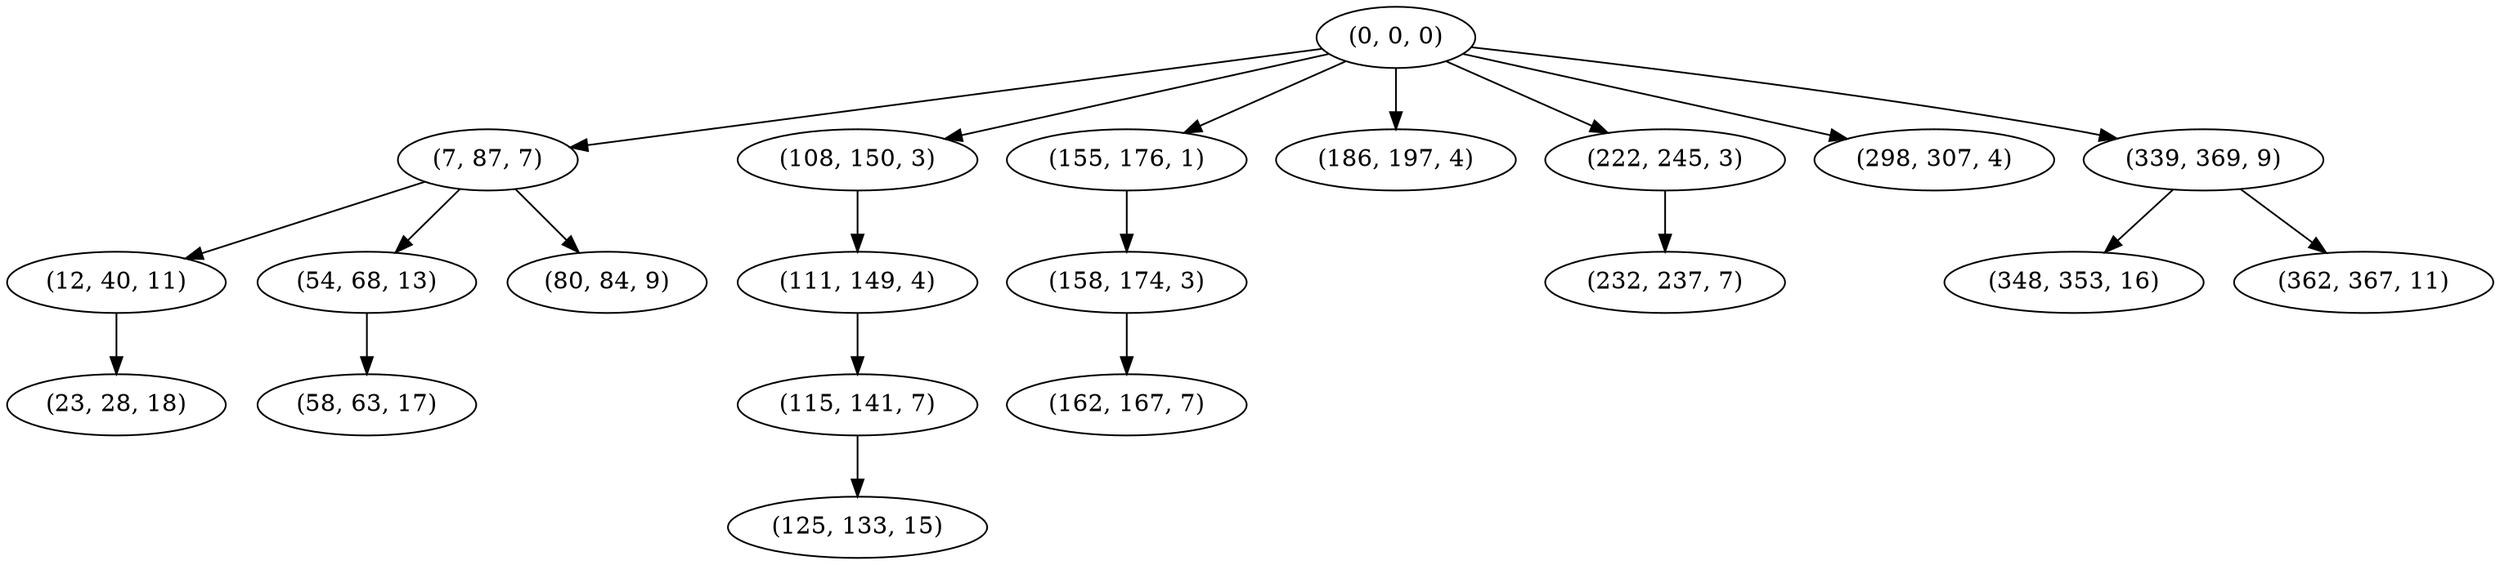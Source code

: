 digraph tree {
    "(0, 0, 0)";
    "(7, 87, 7)";
    "(12, 40, 11)";
    "(23, 28, 18)";
    "(54, 68, 13)";
    "(58, 63, 17)";
    "(80, 84, 9)";
    "(108, 150, 3)";
    "(111, 149, 4)";
    "(115, 141, 7)";
    "(125, 133, 15)";
    "(155, 176, 1)";
    "(158, 174, 3)";
    "(162, 167, 7)";
    "(186, 197, 4)";
    "(222, 245, 3)";
    "(232, 237, 7)";
    "(298, 307, 4)";
    "(339, 369, 9)";
    "(348, 353, 16)";
    "(362, 367, 11)";
    "(0, 0, 0)" -> "(7, 87, 7)";
    "(0, 0, 0)" -> "(108, 150, 3)";
    "(0, 0, 0)" -> "(155, 176, 1)";
    "(0, 0, 0)" -> "(186, 197, 4)";
    "(0, 0, 0)" -> "(222, 245, 3)";
    "(0, 0, 0)" -> "(298, 307, 4)";
    "(0, 0, 0)" -> "(339, 369, 9)";
    "(7, 87, 7)" -> "(12, 40, 11)";
    "(7, 87, 7)" -> "(54, 68, 13)";
    "(7, 87, 7)" -> "(80, 84, 9)";
    "(12, 40, 11)" -> "(23, 28, 18)";
    "(54, 68, 13)" -> "(58, 63, 17)";
    "(108, 150, 3)" -> "(111, 149, 4)";
    "(111, 149, 4)" -> "(115, 141, 7)";
    "(115, 141, 7)" -> "(125, 133, 15)";
    "(155, 176, 1)" -> "(158, 174, 3)";
    "(158, 174, 3)" -> "(162, 167, 7)";
    "(222, 245, 3)" -> "(232, 237, 7)";
    "(339, 369, 9)" -> "(348, 353, 16)";
    "(339, 369, 9)" -> "(362, 367, 11)";
}
